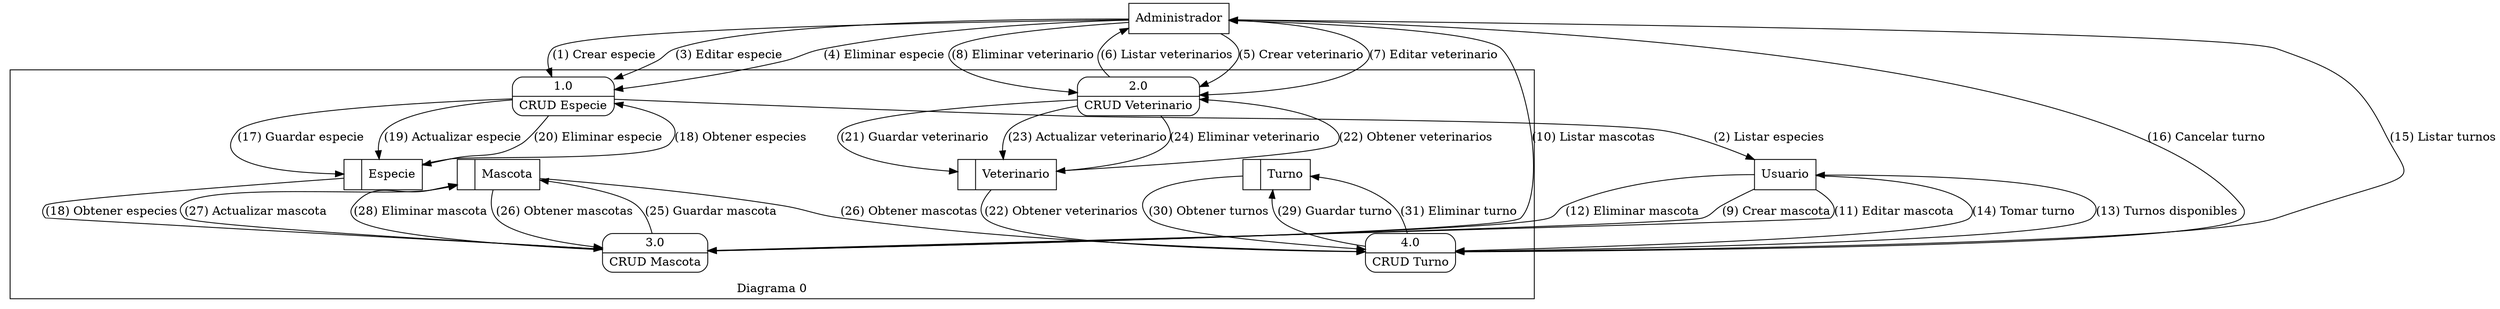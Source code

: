 digraph dfd_vet_level_0_0 {
    node [
        shape=record
    ]

    subgraph external_entities {
        admin [
            label="Administrador"
            shape=box
        ];
        user [
            label="Usuario"
            shape=box
        ];
    }

    subgraph cluster_system {
        label="Diagrama 0";
        labelloc="b";

        process10 [
            label="{<f0>1.0|<f1>CRUD Especie}"
            shape=Mrecord
        ];
        process20 [
            label="{<f0>2.0|<f1>CRUD Veterinario}"
            shape=Mrecord
        ];
        process30 [
            label="{<f0>3.0|<f1>CRUD Mascota}"
            shape=Mrecord
        ];
        process40 [
            label="{<f0>4.0|<f1>CRUD Turno}"
            shape=Mrecord
        ];

        store10 [
            label="<f0> |<f1> Especie"
        ];
        store20 [
            label="<f0> |<f1> Veterinario"
        ];
        store30 [
            label="<f0> |<f1> Mascota"
        ];
        store40 [
            label="<f0> |<f1> Turno"
        ];

        {rank=same; l1[style=invis, shape=point]; process10; process20;}
        {rank=same; l2[style=invis, shape=point]; store10; store20; store30; store40;}
        {rank=same; l3[style=invis, shape=point]; process30; process40;}
    }

    ## Especies:
    admin -> process10 [label="(1) Crear especie"]
    process10 -> user [label="(2) Listar especies"]
    admin -> process10 [label="(3) Editar especie"]
    admin -> process10 [label="(4) Eliminar especie"]

    process10 -> store10 [label="(17) Guardar especie"]
    store10 -> process10 [label="(18) Obtener especies"]
    process10 -> store10 [label="(19) Actualizar especie"]
    process10 -> store10 [label="(20) Eliminar especie"]

    ## Veterinarios:
    admin -> process20 [label="(5) Crear veterinario"]
    process20 -> admin [label="(6) Listar veterinarios"]
    admin -> process20 [label="(7) Editar veterinario"]
    admin -> process20 [label="(8) Eliminar veterinario"]

    process20 -> store20 [label="(21) Guardar veterinario"]
    store20 -> process20 [label="(22) Obtener veterinarios"]
    process20 -> store20 [label="(23) Actualizar veterinario"]
    process20 -> store20 [label="(24) Eliminar veterinario"]

    ## Mascotas:
    user -> process30 [label="(9) Crear mascota"]
    process30 -> admin [label="(10) Listar mascotas"]
    user -> process30 [label="(11) Editar mascota"]
    user -> process30 [label="(12) Eliminar mascota"]

    store10 -> process30 [label="(18) Obtener especies"]
    process30 -> store30 [label="(25) Guardar mascota"]
    store30 -> process30 [label="(26) Obtener mascotas"]
    process30 -> store30 [label="(27) Actualizar mascota"]
    process30 -> store30 [label="(28) Eliminar mascota"]

    ## Turnos:
    process40 -> user [label="(13) Turnos disponibles"]
    user -> process40 [label="(14) Tomar turno"]
    process40 -> admin [label="(15) Listar turnos"]
    admin -> process40 [label="(16) Cancelar turno"]

    store20 -> process40 [label="(22) Obtener veterinarios"]
    store30 -> process40 [label="(26) Obtener mascotas"]
    process40 -> store40 [label="(29) Guardar turno"]
    store40 -> process40 [label="(30) Obtener turnos"]
    process40 -> store40 [label="(31) Eliminar turno"]
}
